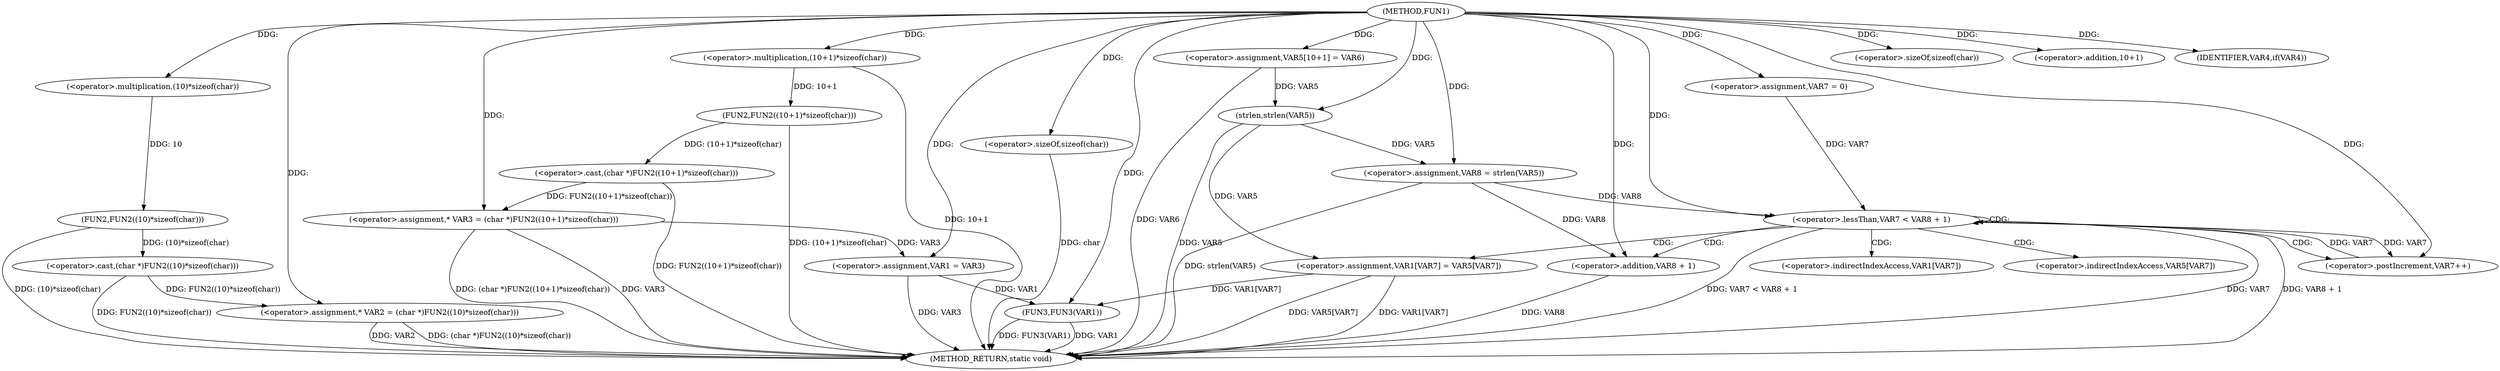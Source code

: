 digraph FUN1 {  
"1000100" [label = "(METHOD,FUN1)" ]
"1000163" [label = "(METHOD_RETURN,static void)" ]
"1000104" [label = "(<operator>.assignment,* VAR2 = (char *)FUN2((10)*sizeof(char)))" ]
"1000106" [label = "(<operator>.cast,(char *)FUN2((10)*sizeof(char)))" ]
"1000108" [label = "(FUN2,FUN2((10)*sizeof(char)))" ]
"1000109" [label = "(<operator>.multiplication,(10)*sizeof(char))" ]
"1000111" [label = "(<operator>.sizeOf,sizeof(char))" ]
"1000114" [label = "(<operator>.assignment,* VAR3 = (char *)FUN2((10+1)*sizeof(char)))" ]
"1000116" [label = "(<operator>.cast,(char *)FUN2((10+1)*sizeof(char)))" ]
"1000118" [label = "(FUN2,FUN2((10+1)*sizeof(char)))" ]
"1000119" [label = "(<operator>.multiplication,(10+1)*sizeof(char))" ]
"1000120" [label = "(<operator>.addition,10+1)" ]
"1000123" [label = "(<operator>.sizeOf,sizeof(char))" ]
"1000126" [label = "(IDENTIFIER,VAR4,if(VAR4))" ]
"1000128" [label = "(<operator>.assignment,VAR1 = VAR3)" ]
"1000133" [label = "(<operator>.assignment,VAR5[10+1] = VAR6)" ]
"1000138" [label = "(<operator>.assignment,VAR8 = strlen(VAR5))" ]
"1000140" [label = "(strlen,strlen(VAR5))" ]
"1000143" [label = "(<operator>.assignment,VAR7 = 0)" ]
"1000146" [label = "(<operator>.lessThan,VAR7 < VAR8 + 1)" ]
"1000148" [label = "(<operator>.addition,VAR8 + 1)" ]
"1000151" [label = "(<operator>.postIncrement,VAR7++)" ]
"1000154" [label = "(<operator>.assignment,VAR1[VAR7] = VAR5[VAR7])" ]
"1000161" [label = "(FUN3,FUN3(VAR1))" ]
"1000155" [label = "(<operator>.indirectIndexAccess,VAR1[VAR7])" ]
"1000158" [label = "(<operator>.indirectIndexAccess,VAR5[VAR7])" ]
  "1000128" -> "1000163"  [ label = "DDG: VAR3"] 
  "1000106" -> "1000163"  [ label = "DDG: FUN2((10)*sizeof(char))"] 
  "1000104" -> "1000163"  [ label = "DDG: VAR2"] 
  "1000138" -> "1000163"  [ label = "DDG: strlen(VAR5)"] 
  "1000114" -> "1000163"  [ label = "DDG: VAR3"] 
  "1000116" -> "1000163"  [ label = "DDG: FUN2((10+1)*sizeof(char))"] 
  "1000118" -> "1000163"  [ label = "DDG: (10+1)*sizeof(char)"] 
  "1000123" -> "1000163"  [ label = "DDG: char"] 
  "1000140" -> "1000163"  [ label = "DDG: VAR5"] 
  "1000154" -> "1000163"  [ label = "DDG: VAR1[VAR7]"] 
  "1000154" -> "1000163"  [ label = "DDG: VAR5[VAR7]"] 
  "1000148" -> "1000163"  [ label = "DDG: VAR8"] 
  "1000146" -> "1000163"  [ label = "DDG: VAR8 + 1"] 
  "1000133" -> "1000163"  [ label = "DDG: VAR6"] 
  "1000119" -> "1000163"  [ label = "DDG: 10+1"] 
  "1000161" -> "1000163"  [ label = "DDG: VAR1"] 
  "1000146" -> "1000163"  [ label = "DDG: VAR7 < VAR8 + 1"] 
  "1000146" -> "1000163"  [ label = "DDG: VAR7"] 
  "1000161" -> "1000163"  [ label = "DDG: FUN3(VAR1)"] 
  "1000114" -> "1000163"  [ label = "DDG: (char *)FUN2((10+1)*sizeof(char))"] 
  "1000104" -> "1000163"  [ label = "DDG: (char *)FUN2((10)*sizeof(char))"] 
  "1000108" -> "1000163"  [ label = "DDG: (10)*sizeof(char)"] 
  "1000106" -> "1000104"  [ label = "DDG: FUN2((10)*sizeof(char))"] 
  "1000100" -> "1000104"  [ label = "DDG: "] 
  "1000108" -> "1000106"  [ label = "DDG: (10)*sizeof(char)"] 
  "1000109" -> "1000108"  [ label = "DDG: 10"] 
  "1000100" -> "1000109"  [ label = "DDG: "] 
  "1000100" -> "1000111"  [ label = "DDG: "] 
  "1000116" -> "1000114"  [ label = "DDG: FUN2((10+1)*sizeof(char))"] 
  "1000100" -> "1000114"  [ label = "DDG: "] 
  "1000118" -> "1000116"  [ label = "DDG: (10+1)*sizeof(char)"] 
  "1000119" -> "1000118"  [ label = "DDG: 10+1"] 
  "1000100" -> "1000119"  [ label = "DDG: "] 
  "1000100" -> "1000120"  [ label = "DDG: "] 
  "1000100" -> "1000123"  [ label = "DDG: "] 
  "1000100" -> "1000126"  [ label = "DDG: "] 
  "1000114" -> "1000128"  [ label = "DDG: VAR3"] 
  "1000100" -> "1000128"  [ label = "DDG: "] 
  "1000100" -> "1000133"  [ label = "DDG: "] 
  "1000140" -> "1000138"  [ label = "DDG: VAR5"] 
  "1000100" -> "1000138"  [ label = "DDG: "] 
  "1000133" -> "1000140"  [ label = "DDG: VAR5"] 
  "1000100" -> "1000140"  [ label = "DDG: "] 
  "1000100" -> "1000143"  [ label = "DDG: "] 
  "1000151" -> "1000146"  [ label = "DDG: VAR7"] 
  "1000143" -> "1000146"  [ label = "DDG: VAR7"] 
  "1000100" -> "1000146"  [ label = "DDG: "] 
  "1000138" -> "1000146"  [ label = "DDG: VAR8"] 
  "1000138" -> "1000148"  [ label = "DDG: VAR8"] 
  "1000100" -> "1000148"  [ label = "DDG: "] 
  "1000146" -> "1000151"  [ label = "DDG: VAR7"] 
  "1000100" -> "1000151"  [ label = "DDG: "] 
  "1000140" -> "1000154"  [ label = "DDG: VAR5"] 
  "1000128" -> "1000161"  [ label = "DDG: VAR1"] 
  "1000154" -> "1000161"  [ label = "DDG: VAR1[VAR7]"] 
  "1000100" -> "1000161"  [ label = "DDG: "] 
  "1000146" -> "1000155"  [ label = "CDG: "] 
  "1000146" -> "1000154"  [ label = "CDG: "] 
  "1000146" -> "1000151"  [ label = "CDG: "] 
  "1000146" -> "1000148"  [ label = "CDG: "] 
  "1000146" -> "1000146"  [ label = "CDG: "] 
  "1000146" -> "1000158"  [ label = "CDG: "] 
}
